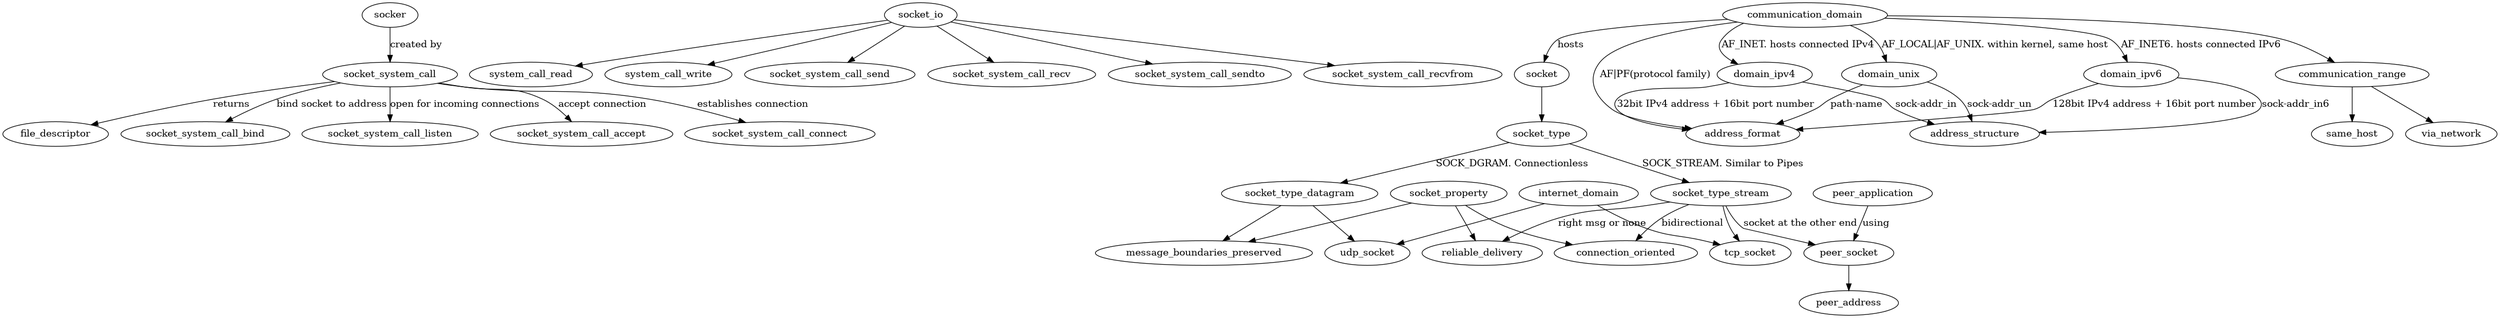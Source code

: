 @startuml kernel-sockets

digraph G {
    socker -> socket_system_call [label="created by"]
    socket_system_call -> file_descriptor [label="returns"]

    socket_system_call -> socket_system_call_bind [label="bind socket to address"]
    socket_system_call -> socket_system_call_listen [label="open for incoming connections"]
    socket_system_call -> socket_system_call_accept [label="accept connection"]
    socket_system_call -> socket_system_call_connect [label="establishes connection"]

    ' conventional io
    socket_io -> system_call_read
    socket_io -> system_call_write
    ' socket-specific system calls (blocking)
    socket_io -> socket_system_call_send
    socket_io -> socket_system_call_recv
    socket_io -> socket_system_call_sendto
    socket_io -> socket_system_call_recvfrom

    communication_domain -> socket [label="hosts"]
    communication_domain -> address_format [label="AF|PF(protocol family)"]
    communication_domain -> communication_range
    communication_range -> same_host
    communication_range -> via_network

    communication_domain -> domain_unix [label="AF_LOCAL|AF_UNIX. within kernel, same host"]
    communication_domain -> domain_ipv4 [label="AF_INET. hosts connected IPv4"]
    communication_domain -> domain_ipv6 [label="AF_INET6. hosts connected IPv6"]

    domain_unix -> address_format [label="path-name"]
    domain_unix -> address_structure [label="sock-addr_un"]
    domain_ipv4 -> address_format [label="32bit IPv4 address + 16bit port number"]
    domain_ipv4 -> address_structure [label="sock-addr_in"]
    domain_ipv6 -> address_format [label="128bit IPv4 address + 16bit port number"]
    domain_ipv6 -> address_structure [label="sock-addr_in6"]

    socket -> socket_type
    socket_type -> socket_type_stream [label="SOCK_STREAM. Similar to Pipes"]
    socket_type -> socket_type_datagram [label="SOCK_DGRAM. Connectionless"]

    socket_property -> reliable_delivery
    socket_property -> message_boundaries_preserved
    socket_property -> connection_oriented

    socket_type_stream -> reliable_delivery [label="right msg or none"]
    socket_type_stream -> connection_oriented [label="bidirectional"]
    socket_type_datagram -> message_boundaries_preserved

    socket_type_stream -> peer_socket [label="socket at the other end"]
    peer_socket -> peer_address
    peer_application -> peer_socket [label="using"]

    internet_domain -> udp_socket
    internet_domain -> tcp_socket
    socket_type_datagram -> udp_socket
    socket_type_stream -> tcp_socket


}
@enduml